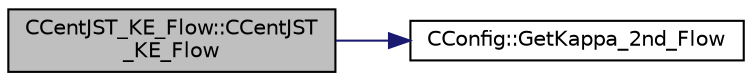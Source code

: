 digraph "CCentJST_KE_Flow::CCentJST_KE_Flow"
{
  edge [fontname="Helvetica",fontsize="10",labelfontname="Helvetica",labelfontsize="10"];
  node [fontname="Helvetica",fontsize="10",shape=record];
  rankdir="LR";
  Node0 [label="CCentJST_KE_Flow::CCentJST\l_KE_Flow",height=0.2,width=0.4,color="black", fillcolor="grey75", style="filled", fontcolor="black"];
  Node0 -> Node1 [color="midnightblue",fontsize="10",style="solid",fontname="Helvetica"];
  Node1 [label="CConfig::GetKappa_2nd_Flow",height=0.2,width=0.4,color="black", fillcolor="white", style="filled",URL="$class_c_config.html#a09fa956aafda9f4fd72ebf24231e0d57",tooltip="Value of the calibrated constant for the JST method (center scheme). "];
}

